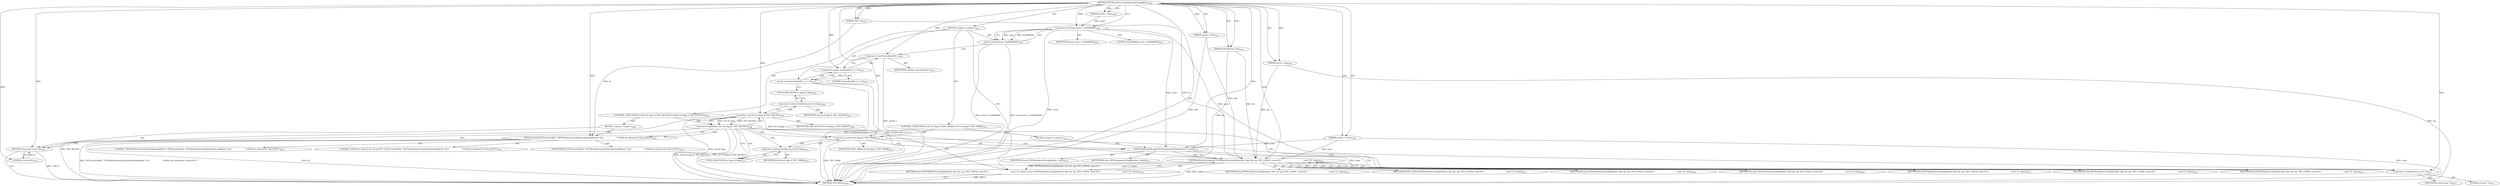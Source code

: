 digraph "TIFFWriteDirectoryTagCheckedLong8Array" {  
"70199" [label = <(METHOD,TIFFWriteDirectoryTagCheckedLong8Array)<SUB>2301</SUB>> ]
"70200" [label = <(PARAM,TIFF *tif)<SUB>2301</SUB>> ]
"70201" [label = <(PARAM,uint32_t *ndir)<SUB>2301</SUB>> ]
"70202" [label = <(PARAM,TIFFDirEntry *dir)<SUB>2302</SUB>> ]
"70203" [label = <(PARAM,uint16_t tag)<SUB>2303</SUB>> ]
"70204" [label = <(PARAM,uint32_t count)<SUB>2303</SUB>> ]
"70205" [label = <(PARAM,uint64_t *value)<SUB>2304</SUB>> ]
"70206" [label = <(BLOCK,&lt;empty&gt;,&lt;empty&gt;)<SUB>2305</SUB>> ]
"70207" [label = <(assert,assert(count &lt; 0x20000000))<SUB>2306</SUB>> ]
"70208" [label = <(&lt;operator&gt;.lessThan,count &lt; 0x20000000)<SUB>2306</SUB>> ]
"70209" [label = <(IDENTIFIER,count,count &lt; 0x20000000)<SUB>2306</SUB>> ]
"70210" [label = <(LITERAL,0x20000000,count &lt; 0x20000000)<SUB>2306</SUB>> ]
"70211" [label = <(assert,assert(sizeof(uint64_t) == 8))<SUB>2307</SUB>> ]
"70212" [label = <(&lt;operator&gt;.equals,sizeof(uint64_t) == 8)<SUB>2307</SUB>> ]
"70213" [label = <(&lt;operator&gt;.sizeOf,sizeof(uint64_t))<SUB>2307</SUB>> ]
"70214" [label = <(IDENTIFIER,uint64_t,sizeof(uint64_t))<SUB>2307</SUB>> ]
"70215" [label = <(LITERAL,8,sizeof(uint64_t) == 8)<SUB>2307</SUB>> ]
"70216" [label = <(CONTROL_STRUCTURE,if (!(tif-&gt;tif_flags &amp; TIFF_BIGTIFF)),if (!(tif-&gt;tif_flags &amp; TIFF_BIGTIFF)))<SUB>2308</SUB>> ]
"70217" [label = <(&lt;operator&gt;.logicalNot,!(tif-&gt;tif_flags &amp; TIFF_BIGTIFF))<SUB>2308</SUB>> ]
"70218" [label = <(&lt;operator&gt;.and,tif-&gt;tif_flags &amp; TIFF_BIGTIFF)<SUB>2308</SUB>> ]
"70219" [label = <(&lt;operator&gt;.indirectFieldAccess,tif-&gt;tif_flags)<SUB>2308</SUB>> ]
"70220" [label = <(IDENTIFIER,tif,tif-&gt;tif_flags &amp; TIFF_BIGTIFF)<SUB>2308</SUB>> ]
"70221" [label = <(FIELD_IDENTIFIER,tif_flags,tif_flags)<SUB>2308</SUB>> ]
"70222" [label = <(IDENTIFIER,TIFF_BIGTIFF,tif-&gt;tif_flags &amp; TIFF_BIGTIFF)<SUB>2308</SUB>> ]
"70223" [label = <(BLOCK,&lt;empty&gt;,&lt;empty&gt;)<SUB>2309</SUB>> ]
"70224" [label = <(TIFFErrorExtR,TIFFErrorExtR(tif, &quot;TIFFWriteDirectoryTagCheckedLong8Array&quot;,\012                      &quot;LONG8 not allowed for ClassicTIFF&quot;))<SUB>2310</SUB>> ]
"70225" [label = <(IDENTIFIER,tif,TIFFErrorExtR(tif, &quot;TIFFWriteDirectoryTagCheckedLong8Array&quot;,\012                      &quot;LONG8 not allowed for ClassicTIFF&quot;))<SUB>2310</SUB>> ]
"70226" [label = <(LITERAL,&quot;TIFFWriteDirectoryTagCheckedLong8Array&quot;,TIFFErrorExtR(tif, &quot;TIFFWriteDirectoryTagCheckedLong8Array&quot;,\012                      &quot;LONG8 not allowed for ClassicTIFF&quot;))<SUB>2310</SUB>> ]
"70227" [label = <(LITERAL,&quot;LONG8 not allowed for ClassicTIFF&quot;,TIFFErrorExtR(tif, &quot;TIFFWriteDirectoryTagCheckedLong8Array&quot;,\012                      &quot;LONG8 not allowed for ClassicTIFF&quot;))<SUB>2311</SUB>> ]
"70228" [label = <(RETURN,return (0);,return (0);)<SUB>2312</SUB>> ]
"70229" [label = <(LITERAL,0,return (0);)<SUB>2312</SUB>> ]
"70230" [label = <(CONTROL_STRUCTURE,if (tif-&gt;tif_flags &amp; TIFF_SWAB),if (tif-&gt;tif_flags &amp; TIFF_SWAB))<SUB>2314</SUB>> ]
"70231" [label = <(&lt;operator&gt;.and,tif-&gt;tif_flags &amp; TIFF_SWAB)<SUB>2314</SUB>> ]
"70232" [label = <(&lt;operator&gt;.indirectFieldAccess,tif-&gt;tif_flags)<SUB>2314</SUB>> ]
"70233" [label = <(IDENTIFIER,tif,tif-&gt;tif_flags &amp; TIFF_SWAB)<SUB>2314</SUB>> ]
"70234" [label = <(FIELD_IDENTIFIER,tif_flags,tif_flags)<SUB>2314</SUB>> ]
"70235" [label = <(IDENTIFIER,TIFF_SWAB,tif-&gt;tif_flags &amp; TIFF_SWAB)<SUB>2314</SUB>> ]
"70236" [label = <(BLOCK,&lt;empty&gt;,&lt;empty&gt;)<SUB>2315</SUB>> ]
"70237" [label = <(TIFFSwabArrayOfLong8,TIFFSwabArrayOfLong8(value, count))<SUB>2315</SUB>> ]
"70238" [label = <(IDENTIFIER,value,TIFFSwabArrayOfLong8(value, count))<SUB>2315</SUB>> ]
"70239" [label = <(IDENTIFIER,count,TIFFSwabArrayOfLong8(value, count))<SUB>2315</SUB>> ]
"70240" [label = <(RETURN,return (TIFFWriteDirectoryTagData(tif, ndir, dir, tag, TIFF_LONG8, count,\012                                      count * 8, value));,return (TIFFWriteDirectoryTagData(tif, ndir, dir, tag, TIFF_LONG8, count,\012                                      count * 8, value));)<SUB>2316</SUB>> ]
"70241" [label = <(TIFFWriteDirectoryTagData,TIFFWriteDirectoryTagData(tif, ndir, dir, tag, TIFF_LONG8, count,\012                                      count * 8, value))<SUB>2316</SUB>> ]
"70242" [label = <(IDENTIFIER,tif,TIFFWriteDirectoryTagData(tif, ndir, dir, tag, TIFF_LONG8, count,\012                                      count * 8, value))<SUB>2316</SUB>> ]
"70243" [label = <(IDENTIFIER,ndir,TIFFWriteDirectoryTagData(tif, ndir, dir, tag, TIFF_LONG8, count,\012                                      count * 8, value))<SUB>2316</SUB>> ]
"70244" [label = <(IDENTIFIER,dir,TIFFWriteDirectoryTagData(tif, ndir, dir, tag, TIFF_LONG8, count,\012                                      count * 8, value))<SUB>2316</SUB>> ]
"70245" [label = <(IDENTIFIER,tag,TIFFWriteDirectoryTagData(tif, ndir, dir, tag, TIFF_LONG8, count,\012                                      count * 8, value))<SUB>2316</SUB>> ]
"70246" [label = <(IDENTIFIER,TIFF_LONG8,TIFFWriteDirectoryTagData(tif, ndir, dir, tag, TIFF_LONG8, count,\012                                      count * 8, value))<SUB>2316</SUB>> ]
"70247" [label = <(IDENTIFIER,count,TIFFWriteDirectoryTagData(tif, ndir, dir, tag, TIFF_LONG8, count,\012                                      count * 8, value))<SUB>2316</SUB>> ]
"70248" [label = <(&lt;operator&gt;.multiplication,count * 8)<SUB>2317</SUB>> ]
"70249" [label = <(IDENTIFIER,count,count * 8)<SUB>2317</SUB>> ]
"70250" [label = <(LITERAL,8,count * 8)<SUB>2317</SUB>> ]
"70251" [label = <(IDENTIFIER,value,TIFFWriteDirectoryTagData(tif, ndir, dir, tag, TIFF_LONG8, count,\012                                      count * 8, value))<SUB>2317</SUB>> ]
"70252" [label = <(METHOD_RETURN,int)<SUB>2301</SUB>> ]
  "70199" -> "70200"  [ label = "AST: "] 
  "70199" -> "70201"  [ label = "AST: "] 
  "70199" -> "70202"  [ label = "AST: "] 
  "70199" -> "70203"  [ label = "AST: "] 
  "70199" -> "70204"  [ label = "AST: "] 
  "70199" -> "70205"  [ label = "AST: "] 
  "70199" -> "70206"  [ label = "AST: "] 
  "70199" -> "70252"  [ label = "AST: "] 
  "70206" -> "70207"  [ label = "AST: "] 
  "70206" -> "70211"  [ label = "AST: "] 
  "70206" -> "70216"  [ label = "AST: "] 
  "70206" -> "70230"  [ label = "AST: "] 
  "70206" -> "70240"  [ label = "AST: "] 
  "70207" -> "70208"  [ label = "AST: "] 
  "70208" -> "70209"  [ label = "AST: "] 
  "70208" -> "70210"  [ label = "AST: "] 
  "70211" -> "70212"  [ label = "AST: "] 
  "70212" -> "70213"  [ label = "AST: "] 
  "70212" -> "70215"  [ label = "AST: "] 
  "70213" -> "70214"  [ label = "AST: "] 
  "70216" -> "70217"  [ label = "AST: "] 
  "70216" -> "70223"  [ label = "AST: "] 
  "70217" -> "70218"  [ label = "AST: "] 
  "70218" -> "70219"  [ label = "AST: "] 
  "70218" -> "70222"  [ label = "AST: "] 
  "70219" -> "70220"  [ label = "AST: "] 
  "70219" -> "70221"  [ label = "AST: "] 
  "70223" -> "70224"  [ label = "AST: "] 
  "70223" -> "70228"  [ label = "AST: "] 
  "70224" -> "70225"  [ label = "AST: "] 
  "70224" -> "70226"  [ label = "AST: "] 
  "70224" -> "70227"  [ label = "AST: "] 
  "70228" -> "70229"  [ label = "AST: "] 
  "70230" -> "70231"  [ label = "AST: "] 
  "70230" -> "70236"  [ label = "AST: "] 
  "70231" -> "70232"  [ label = "AST: "] 
  "70231" -> "70235"  [ label = "AST: "] 
  "70232" -> "70233"  [ label = "AST: "] 
  "70232" -> "70234"  [ label = "AST: "] 
  "70236" -> "70237"  [ label = "AST: "] 
  "70237" -> "70238"  [ label = "AST: "] 
  "70237" -> "70239"  [ label = "AST: "] 
  "70240" -> "70241"  [ label = "AST: "] 
  "70241" -> "70242"  [ label = "AST: "] 
  "70241" -> "70243"  [ label = "AST: "] 
  "70241" -> "70244"  [ label = "AST: "] 
  "70241" -> "70245"  [ label = "AST: "] 
  "70241" -> "70246"  [ label = "AST: "] 
  "70241" -> "70247"  [ label = "AST: "] 
  "70241" -> "70248"  [ label = "AST: "] 
  "70241" -> "70251"  [ label = "AST: "] 
  "70248" -> "70249"  [ label = "AST: "] 
  "70248" -> "70250"  [ label = "AST: "] 
  "70207" -> "70213"  [ label = "CFG: "] 
  "70211" -> "70221"  [ label = "CFG: "] 
  "70240" -> "70252"  [ label = "CFG: "] 
  "70208" -> "70207"  [ label = "CFG: "] 
  "70212" -> "70211"  [ label = "CFG: "] 
  "70217" -> "70224"  [ label = "CFG: "] 
  "70217" -> "70234"  [ label = "CFG: "] 
  "70231" -> "70237"  [ label = "CFG: "] 
  "70231" -> "70248"  [ label = "CFG: "] 
  "70241" -> "70240"  [ label = "CFG: "] 
  "70213" -> "70212"  [ label = "CFG: "] 
  "70218" -> "70217"  [ label = "CFG: "] 
  "70224" -> "70228"  [ label = "CFG: "] 
  "70228" -> "70252"  [ label = "CFG: "] 
  "70232" -> "70231"  [ label = "CFG: "] 
  "70237" -> "70248"  [ label = "CFG: "] 
  "70248" -> "70241"  [ label = "CFG: "] 
  "70219" -> "70218"  [ label = "CFG: "] 
  "70234" -> "70232"  [ label = "CFG: "] 
  "70221" -> "70219"  [ label = "CFG: "] 
  "70199" -> "70208"  [ label = "CFG: "] 
  "70240" -> "70252"  [ label = "DDG: &lt;RET&gt;"] 
  "70228" -> "70252"  [ label = "DDG: &lt;RET&gt;"] 
  "70201" -> "70252"  [ label = "DDG: ndir"] 
  "70202" -> "70252"  [ label = "DDG: dir"] 
  "70203" -> "70252"  [ label = "DDG: tag"] 
  "70205" -> "70252"  [ label = "DDG: value"] 
  "70208" -> "70252"  [ label = "DDG: count"] 
  "70207" -> "70252"  [ label = "DDG: count &lt; 0x20000000"] 
  "70207" -> "70252"  [ label = "DDG: assert(count &lt; 0x20000000)"] 
  "70211" -> "70252"  [ label = "DDG: sizeof(uint64_t) == 8"] 
  "70211" -> "70252"  [ label = "DDG: assert(sizeof(uint64_t) == 8)"] 
  "70218" -> "70252"  [ label = "DDG: tif-&gt;tif_flags"] 
  "70217" -> "70252"  [ label = "DDG: tif-&gt;tif_flags &amp; TIFF_BIGTIFF"] 
  "70217" -> "70252"  [ label = "DDG: !(tif-&gt;tif_flags &amp; TIFF_BIGTIFF)"] 
  "70224" -> "70252"  [ label = "DDG: tif"] 
  "70224" -> "70252"  [ label = "DDG: TIFFErrorExtR(tif, &quot;TIFFWriteDirectoryTagCheckedLong8Array&quot;,\012                      &quot;LONG8 not allowed for ClassicTIFF&quot;)"] 
  "70218" -> "70252"  [ label = "DDG: TIFF_BIGTIFF"] 
  "70231" -> "70252"  [ label = "DDG: TIFF_SWAB"] 
  "70213" -> "70252"  [ label = "DDG: uint64_t"] 
  "70241" -> "70252"  [ label = "DDG: TIFF_LONG8"] 
  "70199" -> "70200"  [ label = "DDG: "] 
  "70199" -> "70201"  [ label = "DDG: "] 
  "70199" -> "70202"  [ label = "DDG: "] 
  "70199" -> "70203"  [ label = "DDG: "] 
  "70199" -> "70204"  [ label = "DDG: "] 
  "70199" -> "70205"  [ label = "DDG: "] 
  "70241" -> "70240"  [ label = "DDG: TIFFWriteDirectoryTagData(tif, ndir, dir, tag, TIFF_LONG8, count,\012                                      count * 8, value)"] 
  "70208" -> "70207"  [ label = "DDG: count"] 
  "70208" -> "70207"  [ label = "DDG: 0x20000000"] 
  "70212" -> "70211"  [ label = "DDG: 8"] 
  "70204" -> "70208"  [ label = "DDG: count"] 
  "70199" -> "70208"  [ label = "DDG: "] 
  "70199" -> "70212"  [ label = "DDG: "] 
  "70218" -> "70217"  [ label = "DDG: tif-&gt;tif_flags"] 
  "70218" -> "70217"  [ label = "DDG: TIFF_BIGTIFF"] 
  "70229" -> "70228"  [ label = "DDG: 0"] 
  "70199" -> "70228"  [ label = "DDG: "] 
  "70218" -> "70231"  [ label = "DDG: tif-&gt;tif_flags"] 
  "70199" -> "70231"  [ label = "DDG: "] 
  "70200" -> "70241"  [ label = "DDG: tif"] 
  "70199" -> "70241"  [ label = "DDG: "] 
  "70201" -> "70241"  [ label = "DDG: ndir"] 
  "70202" -> "70241"  [ label = "DDG: dir"] 
  "70203" -> "70241"  [ label = "DDG: tag"] 
  "70248" -> "70241"  [ label = "DDG: count"] 
  "70248" -> "70241"  [ label = "DDG: 8"] 
  "70237" -> "70241"  [ label = "DDG: value"] 
  "70205" -> "70241"  [ label = "DDG: value"] 
  "70199" -> "70213"  [ label = "DDG: "] 
  "70199" -> "70218"  [ label = "DDG: "] 
  "70200" -> "70224"  [ label = "DDG: tif"] 
  "70199" -> "70224"  [ label = "DDG: "] 
  "70199" -> "70229"  [ label = "DDG: "] 
  "70205" -> "70237"  [ label = "DDG: value"] 
  "70199" -> "70237"  [ label = "DDG: "] 
  "70208" -> "70237"  [ label = "DDG: count"] 
  "70208" -> "70248"  [ label = "DDG: count"] 
  "70237" -> "70248"  [ label = "DDG: count"] 
  "70199" -> "70248"  [ label = "DDG: "] 
  "70217" -> "70231"  [ label = "CDG: "] 
  "70217" -> "70232"  [ label = "CDG: "] 
  "70217" -> "70241"  [ label = "CDG: "] 
  "70217" -> "70248"  [ label = "CDG: "] 
  "70217" -> "70234"  [ label = "CDG: "] 
  "70217" -> "70240"  [ label = "CDG: "] 
  "70217" -> "70224"  [ label = "CDG: "] 
  "70217" -> "70228"  [ label = "CDG: "] 
  "70231" -> "70237"  [ label = "CDG: "] 
}
